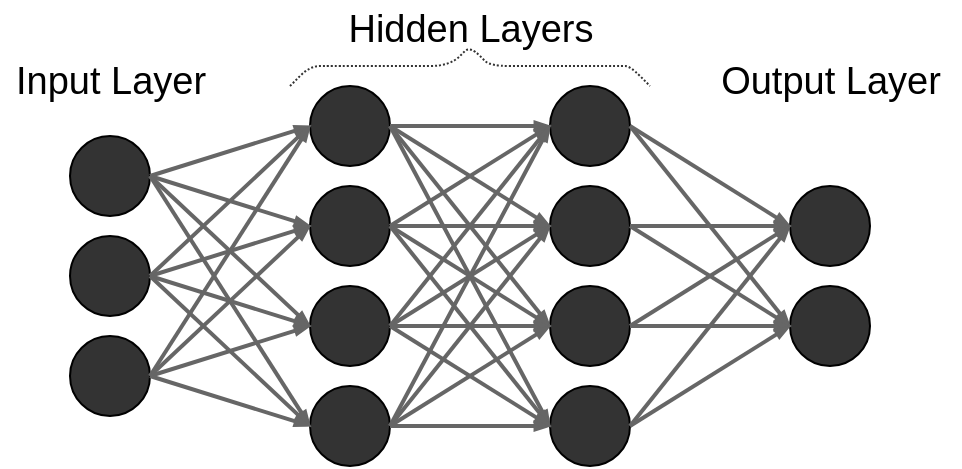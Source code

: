 <mxfile version="14.5.8" type="github">
  <diagram id="L4otlc2n7zdbASCTlBav" name="Page-1">
    <mxGraphModel dx="541" dy="356" grid="1" gridSize="10" guides="1" tooltips="1" connect="1" arrows="1" fold="1" page="1" pageScale="1" pageWidth="1169" pageHeight="827" math="0" shadow="0">
      <root>
        <mxCell id="0" />
        <mxCell id="1" parent="0" />
        <mxCell id="KxwLbkW0anpmGB6EqGgX-11" value="" style="ellipse;whiteSpace=wrap;html=1;aspect=fixed;fillColor=#333333;" parent="1" vertex="1">
          <mxGeometry x="520" y="230" width="40" height="40" as="geometry" />
        </mxCell>
        <mxCell id="KxwLbkW0anpmGB6EqGgX-12" value="" style="ellipse;whiteSpace=wrap;html=1;aspect=fixed;fillColor=#333333;" parent="1" vertex="1">
          <mxGeometry x="520" y="280" width="40" height="40" as="geometry" />
        </mxCell>
        <mxCell id="KxwLbkW0anpmGB6EqGgX-13" value="" style="ellipse;whiteSpace=wrap;html=1;aspect=fixed;fillColor=#333333;" parent="1" vertex="1">
          <mxGeometry x="520" y="330" width="40" height="40" as="geometry" />
        </mxCell>
        <mxCell id="KxwLbkW0anpmGB6EqGgX-14" value="" style="ellipse;whiteSpace=wrap;html=1;aspect=fixed;fillColor=#333333;" parent="1" vertex="1">
          <mxGeometry x="520" y="380" width="40" height="40" as="geometry" />
        </mxCell>
        <mxCell id="KxwLbkW0anpmGB6EqGgX-15" value="" style="ellipse;whiteSpace=wrap;html=1;aspect=fixed;fillColor=#333333;" parent="1" vertex="1">
          <mxGeometry x="640" y="230" width="40" height="40" as="geometry" />
        </mxCell>
        <mxCell id="KxwLbkW0anpmGB6EqGgX-16" value="" style="ellipse;whiteSpace=wrap;html=1;aspect=fixed;fillColor=#333333;" parent="1" vertex="1">
          <mxGeometry x="640" y="280" width="40" height="40" as="geometry" />
        </mxCell>
        <mxCell id="KxwLbkW0anpmGB6EqGgX-17" value="" style="ellipse;whiteSpace=wrap;html=1;aspect=fixed;fillColor=#333333;" parent="1" vertex="1">
          <mxGeometry x="640" y="330" width="40" height="40" as="geometry" />
        </mxCell>
        <mxCell id="KxwLbkW0anpmGB6EqGgX-18" value="" style="ellipse;whiteSpace=wrap;html=1;aspect=fixed;fillColor=#333333;" parent="1" vertex="1">
          <mxGeometry x="640" y="380" width="40" height="40" as="geometry" />
        </mxCell>
        <mxCell id="KxwLbkW0anpmGB6EqGgX-23" value="" style="ellipse;whiteSpace=wrap;html=1;aspect=fixed;fillColor=#333333;" parent="1" vertex="1">
          <mxGeometry x="760" y="280" width="40" height="40" as="geometry" />
        </mxCell>
        <mxCell id="KxwLbkW0anpmGB6EqGgX-24" value="" style="ellipse;whiteSpace=wrap;html=1;aspect=fixed;fillColor=#333333;" parent="1" vertex="1">
          <mxGeometry x="760" y="330" width="40" height="40" as="geometry" />
        </mxCell>
        <mxCell id="KxwLbkW0anpmGB6EqGgX-30" value="" style="ellipse;whiteSpace=wrap;html=1;aspect=fixed;fillColor=#333333;" parent="1" vertex="1">
          <mxGeometry x="400" y="255" width="40" height="40" as="geometry" />
        </mxCell>
        <mxCell id="KxwLbkW0anpmGB6EqGgX-31" value="" style="ellipse;whiteSpace=wrap;html=1;aspect=fixed;fillColor=#333333;" parent="1" vertex="1">
          <mxGeometry x="400" y="305" width="40" height="40" as="geometry" />
        </mxCell>
        <mxCell id="KxwLbkW0anpmGB6EqGgX-32" value="" style="ellipse;whiteSpace=wrap;html=1;aspect=fixed;fillColor=#333333;" parent="1" vertex="1">
          <mxGeometry x="400" y="355" width="40" height="40" as="geometry" />
        </mxCell>
        <mxCell id="KxwLbkW0anpmGB6EqGgX-35" value="" style="endArrow=blockThin;html=1;entryX=0;entryY=0.5;entryDx=0;entryDy=0;exitX=1;exitY=0.5;exitDx=0;exitDy=0;strokeWidth=2;strokeColor=#666666;endFill=1;endSize=3;targetPerimeterSpacing=0;sourcePerimeterSpacing=1;" parent="1" source="KxwLbkW0anpmGB6EqGgX-30" target="KxwLbkW0anpmGB6EqGgX-11" edge="1">
          <mxGeometry width="50" height="50" relative="1" as="geometry">
            <mxPoint x="470" y="330" as="sourcePoint" />
            <mxPoint x="520" y="280" as="targetPoint" />
          </mxGeometry>
        </mxCell>
        <mxCell id="KxwLbkW0anpmGB6EqGgX-37" value="" style="endArrow=blockThin;html=1;entryX=0;entryY=0.5;entryDx=0;entryDy=0;exitX=1;exitY=0.5;exitDx=0;exitDy=0;strokeWidth=2;strokeColor=#666666;endFill=1;endSize=3;targetPerimeterSpacing=0;sourcePerimeterSpacing=1;" parent="1" source="KxwLbkW0anpmGB6EqGgX-30" target="KxwLbkW0anpmGB6EqGgX-12" edge="1">
          <mxGeometry width="50" height="50" relative="1" as="geometry">
            <mxPoint x="450.0" y="285" as="sourcePoint" />
            <mxPoint x="530" y="260" as="targetPoint" />
          </mxGeometry>
        </mxCell>
        <mxCell id="KxwLbkW0anpmGB6EqGgX-38" value="" style="endArrow=blockThin;html=1;entryX=0;entryY=0.5;entryDx=0;entryDy=0;exitX=1;exitY=0.5;exitDx=0;exitDy=0;strokeWidth=2;strokeColor=#666666;endFill=1;endSize=3;targetPerimeterSpacing=0;sourcePerimeterSpacing=1;" parent="1" source="KxwLbkW0anpmGB6EqGgX-30" target="KxwLbkW0anpmGB6EqGgX-13" edge="1">
          <mxGeometry width="50" height="50" relative="1" as="geometry">
            <mxPoint x="450.0" y="285" as="sourcePoint" />
            <mxPoint x="530" y="310" as="targetPoint" />
          </mxGeometry>
        </mxCell>
        <mxCell id="KxwLbkW0anpmGB6EqGgX-39" value="" style="endArrow=blockThin;html=1;entryX=0;entryY=0.5;entryDx=0;entryDy=0;exitX=1;exitY=0.5;exitDx=0;exitDy=0;strokeWidth=2;strokeColor=#666666;endFill=1;endSize=3;targetPerimeterSpacing=0;sourcePerimeterSpacing=1;" parent="1" source="KxwLbkW0anpmGB6EqGgX-30" target="KxwLbkW0anpmGB6EqGgX-14" edge="1">
          <mxGeometry width="50" height="50" relative="1" as="geometry">
            <mxPoint x="450.0" y="285" as="sourcePoint" />
            <mxPoint x="530" y="360" as="targetPoint" />
          </mxGeometry>
        </mxCell>
        <mxCell id="KxwLbkW0anpmGB6EqGgX-40" value="" style="endArrow=blockThin;html=1;entryX=0;entryY=0.5;entryDx=0;entryDy=0;exitX=1;exitY=0.5;exitDx=0;exitDy=0;strokeWidth=2;strokeColor=#666666;endFill=1;endSize=3;targetPerimeterSpacing=0;sourcePerimeterSpacing=1;" parent="1" source="KxwLbkW0anpmGB6EqGgX-31" target="KxwLbkW0anpmGB6EqGgX-11" edge="1">
          <mxGeometry width="50" height="50" relative="1" as="geometry">
            <mxPoint x="450.0" y="285" as="sourcePoint" />
            <mxPoint x="530" y="260" as="targetPoint" />
          </mxGeometry>
        </mxCell>
        <mxCell id="KxwLbkW0anpmGB6EqGgX-41" value="" style="endArrow=blockThin;html=1;entryX=0;entryY=0.5;entryDx=0;entryDy=0;exitX=1;exitY=0.5;exitDx=0;exitDy=0;strokeWidth=2;strokeColor=#666666;endFill=1;endSize=3;targetPerimeterSpacing=0;sourcePerimeterSpacing=1;" parent="1" source="KxwLbkW0anpmGB6EqGgX-31" target="KxwLbkW0anpmGB6EqGgX-12" edge="1">
          <mxGeometry width="50" height="50" relative="1" as="geometry">
            <mxPoint x="450" y="335" as="sourcePoint" />
            <mxPoint x="530" y="260" as="targetPoint" />
          </mxGeometry>
        </mxCell>
        <mxCell id="KxwLbkW0anpmGB6EqGgX-42" value="" style="endArrow=blockThin;html=1;entryX=0;entryY=0.5;entryDx=0;entryDy=0;exitX=1;exitY=0.5;exitDx=0;exitDy=0;strokeWidth=2;strokeColor=#666666;endFill=1;endSize=3;targetPerimeterSpacing=0;sourcePerimeterSpacing=1;" parent="1" source="KxwLbkW0anpmGB6EqGgX-31" target="KxwLbkW0anpmGB6EqGgX-13" edge="1">
          <mxGeometry width="50" height="50" relative="1" as="geometry">
            <mxPoint x="450" y="335" as="sourcePoint" />
            <mxPoint x="530" y="310" as="targetPoint" />
          </mxGeometry>
        </mxCell>
        <mxCell id="KxwLbkW0anpmGB6EqGgX-43" value="" style="endArrow=blockThin;html=1;entryX=0;entryY=0.5;entryDx=0;entryDy=0;exitX=1;exitY=0.5;exitDx=0;exitDy=0;strokeWidth=2;strokeColor=#666666;endFill=1;endSize=3;targetPerimeterSpacing=0;sourcePerimeterSpacing=1;" parent="1" source="KxwLbkW0anpmGB6EqGgX-31" target="KxwLbkW0anpmGB6EqGgX-14" edge="1">
          <mxGeometry width="50" height="50" relative="1" as="geometry">
            <mxPoint x="450" y="335" as="sourcePoint" />
            <mxPoint x="530" y="360" as="targetPoint" />
          </mxGeometry>
        </mxCell>
        <mxCell id="KxwLbkW0anpmGB6EqGgX-44" value="" style="endArrow=blockThin;html=1;entryX=0;entryY=0.5;entryDx=0;entryDy=0;exitX=1;exitY=0.5;exitDx=0;exitDy=0;strokeWidth=2;strokeColor=#666666;endFill=1;endSize=3;targetPerimeterSpacing=0;sourcePerimeterSpacing=1;" parent="1" source="KxwLbkW0anpmGB6EqGgX-32" target="KxwLbkW0anpmGB6EqGgX-11" edge="1">
          <mxGeometry width="50" height="50" relative="1" as="geometry">
            <mxPoint x="450" y="335" as="sourcePoint" />
            <mxPoint x="530" y="410" as="targetPoint" />
          </mxGeometry>
        </mxCell>
        <mxCell id="KxwLbkW0anpmGB6EqGgX-45" value="" style="endArrow=blockThin;html=1;entryX=0;entryY=0.5;entryDx=0;entryDy=0;exitX=1;exitY=0.5;exitDx=0;exitDy=0;strokeWidth=2;strokeColor=#666666;endFill=1;endSize=3;targetPerimeterSpacing=0;sourcePerimeterSpacing=1;" parent="1" source="KxwLbkW0anpmGB6EqGgX-32" target="KxwLbkW0anpmGB6EqGgX-12" edge="1">
          <mxGeometry width="50" height="50" relative="1" as="geometry">
            <mxPoint x="450" y="385" as="sourcePoint" />
            <mxPoint x="530" y="260" as="targetPoint" />
          </mxGeometry>
        </mxCell>
        <mxCell id="KxwLbkW0anpmGB6EqGgX-46" value="" style="endArrow=blockThin;html=1;entryX=0;entryY=0.5;entryDx=0;entryDy=0;exitX=1;exitY=0.5;exitDx=0;exitDy=0;strokeWidth=2;strokeColor=#666666;endFill=1;endSize=3;targetPerimeterSpacing=0;sourcePerimeterSpacing=1;" parent="1" source="KxwLbkW0anpmGB6EqGgX-32" target="KxwLbkW0anpmGB6EqGgX-13" edge="1">
          <mxGeometry width="50" height="50" relative="1" as="geometry">
            <mxPoint x="450" y="385" as="sourcePoint" />
            <mxPoint x="530" y="310" as="targetPoint" />
          </mxGeometry>
        </mxCell>
        <mxCell id="KxwLbkW0anpmGB6EqGgX-47" value="" style="endArrow=blockThin;html=1;entryX=0;entryY=0.5;entryDx=0;entryDy=0;exitX=1;exitY=0.5;exitDx=0;exitDy=0;strokeWidth=2;strokeColor=#666666;endFill=1;endSize=3;targetPerimeterSpacing=0;sourcePerimeterSpacing=1;" parent="1" source="KxwLbkW0anpmGB6EqGgX-32" target="KxwLbkW0anpmGB6EqGgX-14" edge="1">
          <mxGeometry width="50" height="50" relative="1" as="geometry">
            <mxPoint x="450" y="385" as="sourcePoint" />
            <mxPoint x="530" y="360" as="targetPoint" />
          </mxGeometry>
        </mxCell>
        <mxCell id="KxwLbkW0anpmGB6EqGgX-48" value="" style="endArrow=blockThin;html=1;entryX=0;entryY=0.5;entryDx=0;entryDy=0;exitX=1;exitY=0.5;exitDx=0;exitDy=0;strokeWidth=2;strokeColor=#666666;endFill=1;endSize=3;" parent="1" source="KxwLbkW0anpmGB6EqGgX-11" target="KxwLbkW0anpmGB6EqGgX-15" edge="1">
          <mxGeometry width="50" height="50" relative="1" as="geometry">
            <mxPoint x="450" y="285" as="sourcePoint" />
            <mxPoint x="530" y="260" as="targetPoint" />
          </mxGeometry>
        </mxCell>
        <mxCell id="KxwLbkW0anpmGB6EqGgX-49" value="" style="endArrow=blockThin;html=1;entryX=0;entryY=0.5;entryDx=0;entryDy=0;exitX=1;exitY=0.5;exitDx=0;exitDy=0;strokeWidth=2;strokeColor=#666666;endFill=1;endSize=3;" parent="1" source="KxwLbkW0anpmGB6EqGgX-11" target="KxwLbkW0anpmGB6EqGgX-16" edge="1">
          <mxGeometry width="50" height="50" relative="1" as="geometry">
            <mxPoint x="570" y="260" as="sourcePoint" />
            <mxPoint x="650" y="260" as="targetPoint" />
          </mxGeometry>
        </mxCell>
        <mxCell id="KxwLbkW0anpmGB6EqGgX-50" value="" style="endArrow=blockThin;html=1;entryX=0;entryY=0.5;entryDx=0;entryDy=0;exitX=1;exitY=0.5;exitDx=0;exitDy=0;strokeWidth=2;strokeColor=#666666;endFill=1;endSize=3;" parent="1" source="KxwLbkW0anpmGB6EqGgX-11" target="KxwLbkW0anpmGB6EqGgX-17" edge="1">
          <mxGeometry width="50" height="50" relative="1" as="geometry">
            <mxPoint x="570" y="260" as="sourcePoint" />
            <mxPoint x="650" y="310" as="targetPoint" />
          </mxGeometry>
        </mxCell>
        <mxCell id="KxwLbkW0anpmGB6EqGgX-51" value="" style="endArrow=blockThin;html=1;entryX=0;entryY=0.5;entryDx=0;entryDy=0;exitX=1;exitY=0.5;exitDx=0;exitDy=0;strokeWidth=2;strokeColor=#666666;endFill=1;endSize=3;" parent="1" source="KxwLbkW0anpmGB6EqGgX-11" target="KxwLbkW0anpmGB6EqGgX-18" edge="1">
          <mxGeometry width="50" height="50" relative="1" as="geometry">
            <mxPoint x="570" y="260" as="sourcePoint" />
            <mxPoint x="650" y="360" as="targetPoint" />
          </mxGeometry>
        </mxCell>
        <mxCell id="KxwLbkW0anpmGB6EqGgX-52" value="" style="endArrow=blockThin;html=1;entryX=0;entryY=0.5;entryDx=0;entryDy=0;exitX=1;exitY=0.5;exitDx=0;exitDy=0;strokeWidth=2;strokeColor=#666666;endFill=1;endSize=3;" parent="1" source="KxwLbkW0anpmGB6EqGgX-12" target="KxwLbkW0anpmGB6EqGgX-15" edge="1">
          <mxGeometry width="50" height="50" relative="1" as="geometry">
            <mxPoint x="570" y="260" as="sourcePoint" />
            <mxPoint x="650" y="410" as="targetPoint" />
          </mxGeometry>
        </mxCell>
        <mxCell id="KxwLbkW0anpmGB6EqGgX-53" value="" style="endArrow=blockThin;html=1;entryX=0;entryY=0.5;entryDx=0;entryDy=0;exitX=1;exitY=0.5;exitDx=0;exitDy=0;strokeWidth=2;strokeColor=#666666;endFill=1;endSize=3;" parent="1" source="KxwLbkW0anpmGB6EqGgX-12" target="KxwLbkW0anpmGB6EqGgX-16" edge="1">
          <mxGeometry width="50" height="50" relative="1" as="geometry">
            <mxPoint x="570" y="310" as="sourcePoint" />
            <mxPoint x="650" y="260" as="targetPoint" />
          </mxGeometry>
        </mxCell>
        <mxCell id="KxwLbkW0anpmGB6EqGgX-54" value="" style="endArrow=blockThin;html=1;entryX=0;entryY=0.5;entryDx=0;entryDy=0;exitX=1;exitY=0.5;exitDx=0;exitDy=0;strokeWidth=2;strokeColor=#666666;endFill=1;endSize=3;" parent="1" source="KxwLbkW0anpmGB6EqGgX-12" target="KxwLbkW0anpmGB6EqGgX-17" edge="1">
          <mxGeometry width="50" height="50" relative="1" as="geometry">
            <mxPoint x="570" y="310" as="sourcePoint" />
            <mxPoint x="650" y="310" as="targetPoint" />
          </mxGeometry>
        </mxCell>
        <mxCell id="KxwLbkW0anpmGB6EqGgX-55" value="" style="endArrow=blockThin;html=1;entryX=0;entryY=0.5;entryDx=0;entryDy=0;exitX=1;exitY=0.5;exitDx=0;exitDy=0;strokeWidth=2;strokeColor=#666666;endFill=1;endSize=3;" parent="1" source="KxwLbkW0anpmGB6EqGgX-12" target="KxwLbkW0anpmGB6EqGgX-18" edge="1">
          <mxGeometry width="50" height="50" relative="1" as="geometry">
            <mxPoint x="570" y="310" as="sourcePoint" />
            <mxPoint x="650" y="360" as="targetPoint" />
          </mxGeometry>
        </mxCell>
        <mxCell id="KxwLbkW0anpmGB6EqGgX-56" value="" style="endArrow=blockThin;html=1;entryX=0;entryY=0.5;entryDx=0;entryDy=0;exitX=1;exitY=0.5;exitDx=0;exitDy=0;strokeWidth=2;strokeColor=#666666;endFill=1;endSize=3;" parent="1" source="KxwLbkW0anpmGB6EqGgX-13" target="KxwLbkW0anpmGB6EqGgX-15" edge="1">
          <mxGeometry width="50" height="50" relative="1" as="geometry">
            <mxPoint x="570" y="310" as="sourcePoint" />
            <mxPoint x="650" y="410" as="targetPoint" />
          </mxGeometry>
        </mxCell>
        <mxCell id="KxwLbkW0anpmGB6EqGgX-57" value="" style="endArrow=blockThin;html=1;entryX=0;entryY=0.5;entryDx=0;entryDy=0;exitX=1;exitY=0.5;exitDx=0;exitDy=0;strokeWidth=2;strokeColor=#666666;endFill=1;endSize=3;" parent="1" source="KxwLbkW0anpmGB6EqGgX-13" target="KxwLbkW0anpmGB6EqGgX-16" edge="1">
          <mxGeometry width="50" height="50" relative="1" as="geometry">
            <mxPoint x="570" y="360" as="sourcePoint" />
            <mxPoint x="650" y="260" as="targetPoint" />
          </mxGeometry>
        </mxCell>
        <mxCell id="KxwLbkW0anpmGB6EqGgX-58" value="" style="endArrow=blockThin;html=1;entryX=0;entryY=0.5;entryDx=0;entryDy=0;exitX=1;exitY=0.5;exitDx=0;exitDy=0;strokeWidth=2;strokeColor=#666666;endFill=1;endSize=3;" parent="1" source="KxwLbkW0anpmGB6EqGgX-13" target="KxwLbkW0anpmGB6EqGgX-17" edge="1">
          <mxGeometry width="50" height="50" relative="1" as="geometry">
            <mxPoint x="570" y="360" as="sourcePoint" />
            <mxPoint x="650" y="310" as="targetPoint" />
          </mxGeometry>
        </mxCell>
        <mxCell id="KxwLbkW0anpmGB6EqGgX-59" value="" style="endArrow=blockThin;html=1;entryX=0;entryY=0.5;entryDx=0;entryDy=0;exitX=1;exitY=0.5;exitDx=0;exitDy=0;strokeWidth=2;strokeColor=#666666;endFill=1;endSize=3;" parent="1" source="KxwLbkW0anpmGB6EqGgX-13" target="KxwLbkW0anpmGB6EqGgX-18" edge="1">
          <mxGeometry width="50" height="50" relative="1" as="geometry">
            <mxPoint x="570" y="360" as="sourcePoint" />
            <mxPoint x="650" y="360" as="targetPoint" />
          </mxGeometry>
        </mxCell>
        <mxCell id="KxwLbkW0anpmGB6EqGgX-60" value="" style="endArrow=blockThin;html=1;entryX=0;entryY=0.5;entryDx=0;entryDy=0;exitX=1;exitY=0.5;exitDx=0;exitDy=0;strokeWidth=2;strokeColor=#666666;endFill=1;endSize=3;" parent="1" source="KxwLbkW0anpmGB6EqGgX-14" target="KxwLbkW0anpmGB6EqGgX-15" edge="1">
          <mxGeometry width="50" height="50" relative="1" as="geometry">
            <mxPoint x="570" y="360" as="sourcePoint" />
            <mxPoint x="650" y="410" as="targetPoint" />
          </mxGeometry>
        </mxCell>
        <mxCell id="KxwLbkW0anpmGB6EqGgX-61" value="" style="endArrow=blockThin;html=1;entryX=0;entryY=0.5;entryDx=0;entryDy=0;exitX=1;exitY=0.5;exitDx=0;exitDy=0;strokeWidth=2;strokeColor=#666666;endFill=1;endSize=3;" parent="1" source="KxwLbkW0anpmGB6EqGgX-14" target="KxwLbkW0anpmGB6EqGgX-16" edge="1">
          <mxGeometry width="50" height="50" relative="1" as="geometry">
            <mxPoint x="570" y="410" as="sourcePoint" />
            <mxPoint x="650" y="260" as="targetPoint" />
          </mxGeometry>
        </mxCell>
        <mxCell id="KxwLbkW0anpmGB6EqGgX-62" value="" style="endArrow=blockThin;html=1;entryX=0;entryY=0.5;entryDx=0;entryDy=0;exitX=1;exitY=0.5;exitDx=0;exitDy=0;strokeWidth=2;strokeColor=#666666;endFill=1;endSize=3;" parent="1" source="KxwLbkW0anpmGB6EqGgX-14" target="KxwLbkW0anpmGB6EqGgX-17" edge="1">
          <mxGeometry width="50" height="50" relative="1" as="geometry">
            <mxPoint x="570" y="410" as="sourcePoint" />
            <mxPoint x="650" y="310" as="targetPoint" />
          </mxGeometry>
        </mxCell>
        <mxCell id="KxwLbkW0anpmGB6EqGgX-63" value="" style="endArrow=blockThin;html=1;entryX=0;entryY=0.5;entryDx=0;entryDy=0;exitX=1;exitY=0.5;exitDx=0;exitDy=0;strokeWidth=2;strokeColor=#666666;endFill=1;endSize=3;" parent="1" source="KxwLbkW0anpmGB6EqGgX-14" target="KxwLbkW0anpmGB6EqGgX-18" edge="1">
          <mxGeometry width="50" height="50" relative="1" as="geometry">
            <mxPoint x="570" y="410" as="sourcePoint" />
            <mxPoint x="650" y="360" as="targetPoint" />
          </mxGeometry>
        </mxCell>
        <mxCell id="KxwLbkW0anpmGB6EqGgX-64" value="" style="endArrow=blockThin;html=1;entryX=0;entryY=0.5;entryDx=0;entryDy=0;exitX=1;exitY=0.5;exitDx=0;exitDy=0;strokeWidth=2;strokeColor=#666666;endFill=1;endSize=3;" parent="1" source="KxwLbkW0anpmGB6EqGgX-15" target="KxwLbkW0anpmGB6EqGgX-23" edge="1">
          <mxGeometry width="50" height="50" relative="1" as="geometry">
            <mxPoint x="570.0" y="260" as="sourcePoint" />
            <mxPoint x="650.0" y="260" as="targetPoint" />
          </mxGeometry>
        </mxCell>
        <mxCell id="KxwLbkW0anpmGB6EqGgX-65" value="" style="endArrow=blockThin;html=1;entryX=0;entryY=0.5;entryDx=0;entryDy=0;exitX=1;exitY=0.5;exitDx=0;exitDy=0;strokeWidth=2;strokeColor=#666666;endFill=1;endSize=3;" parent="1" source="KxwLbkW0anpmGB6EqGgX-15" target="KxwLbkW0anpmGB6EqGgX-24" edge="1">
          <mxGeometry width="50" height="50" relative="1" as="geometry">
            <mxPoint x="690" y="260" as="sourcePoint" />
            <mxPoint x="770" y="310" as="targetPoint" />
          </mxGeometry>
        </mxCell>
        <mxCell id="KxwLbkW0anpmGB6EqGgX-66" value="" style="endArrow=blockThin;html=1;entryX=0;entryY=0.5;entryDx=0;entryDy=0;exitX=1;exitY=0.5;exitDx=0;exitDy=0;strokeWidth=2;strokeColor=#666666;endFill=1;endSize=3;" parent="1" source="KxwLbkW0anpmGB6EqGgX-16" target="KxwLbkW0anpmGB6EqGgX-23" edge="1">
          <mxGeometry width="50" height="50" relative="1" as="geometry">
            <mxPoint x="690" y="260" as="sourcePoint" />
            <mxPoint x="770" y="360" as="targetPoint" />
          </mxGeometry>
        </mxCell>
        <mxCell id="KxwLbkW0anpmGB6EqGgX-67" value="" style="endArrow=blockThin;html=1;entryX=0;entryY=0.5;entryDx=0;entryDy=0;exitX=1;exitY=0.5;exitDx=0;exitDy=0;strokeWidth=2;strokeColor=#666666;endFill=1;endSize=3;" parent="1" source="KxwLbkW0anpmGB6EqGgX-16" target="KxwLbkW0anpmGB6EqGgX-24" edge="1">
          <mxGeometry width="50" height="50" relative="1" as="geometry">
            <mxPoint x="690" y="310" as="sourcePoint" />
            <mxPoint x="770" y="310" as="targetPoint" />
          </mxGeometry>
        </mxCell>
        <mxCell id="KxwLbkW0anpmGB6EqGgX-68" value="" style="endArrow=blockThin;html=1;entryX=0;entryY=0.5;entryDx=0;entryDy=0;exitX=1;exitY=0.5;exitDx=0;exitDy=0;strokeWidth=2;strokeColor=#666666;endFill=1;endSize=3;" parent="1" source="KxwLbkW0anpmGB6EqGgX-17" target="KxwLbkW0anpmGB6EqGgX-23" edge="1">
          <mxGeometry width="50" height="50" relative="1" as="geometry">
            <mxPoint x="690" y="310" as="sourcePoint" />
            <mxPoint x="770" y="360" as="targetPoint" />
          </mxGeometry>
        </mxCell>
        <mxCell id="KxwLbkW0anpmGB6EqGgX-69" value="" style="endArrow=blockThin;html=1;entryX=0;entryY=0.5;entryDx=0;entryDy=0;exitX=1;exitY=0.5;exitDx=0;exitDy=0;strokeWidth=2;strokeColor=#666666;endFill=1;endSize=3;" parent="1" source="KxwLbkW0anpmGB6EqGgX-17" target="KxwLbkW0anpmGB6EqGgX-24" edge="1">
          <mxGeometry width="50" height="50" relative="1" as="geometry">
            <mxPoint x="690" y="360" as="sourcePoint" />
            <mxPoint x="770" y="310" as="targetPoint" />
          </mxGeometry>
        </mxCell>
        <mxCell id="KxwLbkW0anpmGB6EqGgX-70" value="" style="endArrow=blockThin;html=1;entryX=0;entryY=0.5;entryDx=0;entryDy=0;exitX=1;exitY=0.5;exitDx=0;exitDy=0;strokeWidth=2;strokeColor=#666666;endFill=1;endSize=3;" parent="1" source="KxwLbkW0anpmGB6EqGgX-18" target="KxwLbkW0anpmGB6EqGgX-23" edge="1">
          <mxGeometry width="50" height="50" relative="1" as="geometry">
            <mxPoint x="690" y="360" as="sourcePoint" />
            <mxPoint x="770" y="360" as="targetPoint" />
          </mxGeometry>
        </mxCell>
        <mxCell id="KxwLbkW0anpmGB6EqGgX-71" value="" style="endArrow=blockThin;html=1;entryX=0;entryY=0.5;entryDx=0;entryDy=0;exitX=1;exitY=0.5;exitDx=0;exitDy=0;strokeWidth=2;strokeColor=#666666;endFill=1;endSize=3;" parent="1" source="KxwLbkW0anpmGB6EqGgX-18" target="KxwLbkW0anpmGB6EqGgX-24" edge="1">
          <mxGeometry width="50" height="50" relative="1" as="geometry">
            <mxPoint x="690" y="410" as="sourcePoint" />
            <mxPoint x="770" y="310" as="targetPoint" />
          </mxGeometry>
        </mxCell>
        <mxCell id="KxwLbkW0anpmGB6EqGgX-72" value="Input Layer" style="text;html=1;align=center;verticalAlign=middle;resizable=0;points=[];autosize=1;fontSize=19;" parent="1" vertex="1">
          <mxGeometry x="365" y="213" width="110" height="30" as="geometry" />
        </mxCell>
        <mxCell id="KxwLbkW0anpmGB6EqGgX-73" value="Output Layer" style="text;html=1;align=center;verticalAlign=middle;resizable=0;points=[];autosize=1;fontSize=19;" parent="1" vertex="1">
          <mxGeometry x="715" y="213" width="130" height="30" as="geometry" />
        </mxCell>
        <mxCell id="KxwLbkW0anpmGB6EqGgX-74" value="Hidden Layers" style="text;html=1;align=center;verticalAlign=middle;resizable=0;points=[];autosize=1;fontSize=19;" parent="1" vertex="1">
          <mxGeometry x="530" y="187" width="140" height="30" as="geometry" />
        </mxCell>
        <mxCell id="KxwLbkW0anpmGB6EqGgX-75" value="" style="endArrow=none;dashed=1;html=1;strokeWidth=1;dashPattern=1 1;strokeColor=#333333;" parent="1" edge="1">
          <mxGeometry width="50" height="50" relative="1" as="geometry">
            <mxPoint x="510" y="230" as="sourcePoint" />
            <mxPoint x="690" y="230" as="targetPoint" />
            <Array as="points">
              <mxPoint x="520" y="220" />
              <mxPoint x="530" y="220" />
              <mxPoint x="550" y="220" />
              <mxPoint x="590" y="220" />
              <mxPoint x="600" y="210" />
              <mxPoint x="610" y="220" />
              <mxPoint x="670" y="220" />
              <mxPoint x="680" y="220" />
            </Array>
          </mxGeometry>
        </mxCell>
      </root>
    </mxGraphModel>
  </diagram>
</mxfile>
